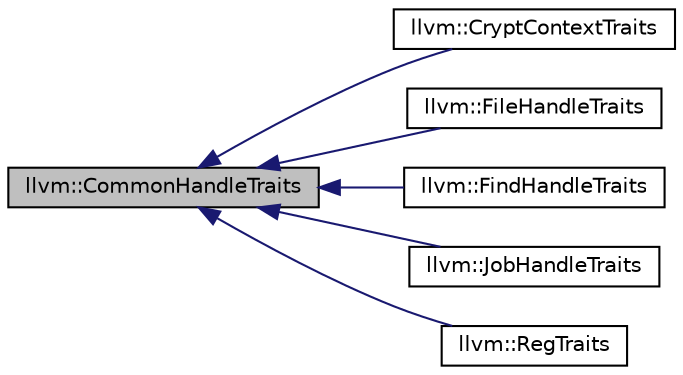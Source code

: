 digraph "llvm::CommonHandleTraits"
{
 // LATEX_PDF_SIZE
  bgcolor="transparent";
  edge [fontname="Helvetica",fontsize="10",labelfontname="Helvetica",labelfontsize="10"];
  node [fontname="Helvetica",fontsize="10",shape=record];
  rankdir="LR";
  Node1 [label="llvm::CommonHandleTraits",height=0.2,width=0.4,color="black", fillcolor="grey75", style="filled", fontcolor="black",tooltip=" "];
  Node1 -> Node2 [dir="back",color="midnightblue",fontsize="10",style="solid",fontname="Helvetica"];
  Node2 [label="llvm::CryptContextTraits",height=0.2,width=0.4,color="black",URL="$structllvm_1_1CryptContextTraits.html",tooltip=" "];
  Node1 -> Node3 [dir="back",color="midnightblue",fontsize="10",style="solid",fontname="Helvetica"];
  Node3 [label="llvm::FileHandleTraits",height=0.2,width=0.4,color="black",URL="$structllvm_1_1FileHandleTraits.html",tooltip=" "];
  Node1 -> Node4 [dir="back",color="midnightblue",fontsize="10",style="solid",fontname="Helvetica"];
  Node4 [label="llvm::FindHandleTraits",height=0.2,width=0.4,color="black",URL="$structllvm_1_1FindHandleTraits.html",tooltip=" "];
  Node1 -> Node5 [dir="back",color="midnightblue",fontsize="10",style="solid",fontname="Helvetica"];
  Node5 [label="llvm::JobHandleTraits",height=0.2,width=0.4,color="black",URL="$structllvm_1_1JobHandleTraits.html",tooltip=" "];
  Node1 -> Node6 [dir="back",color="midnightblue",fontsize="10",style="solid",fontname="Helvetica"];
  Node6 [label="llvm::RegTraits",height=0.2,width=0.4,color="black",URL="$structllvm_1_1RegTraits.html",tooltip=" "];
}
